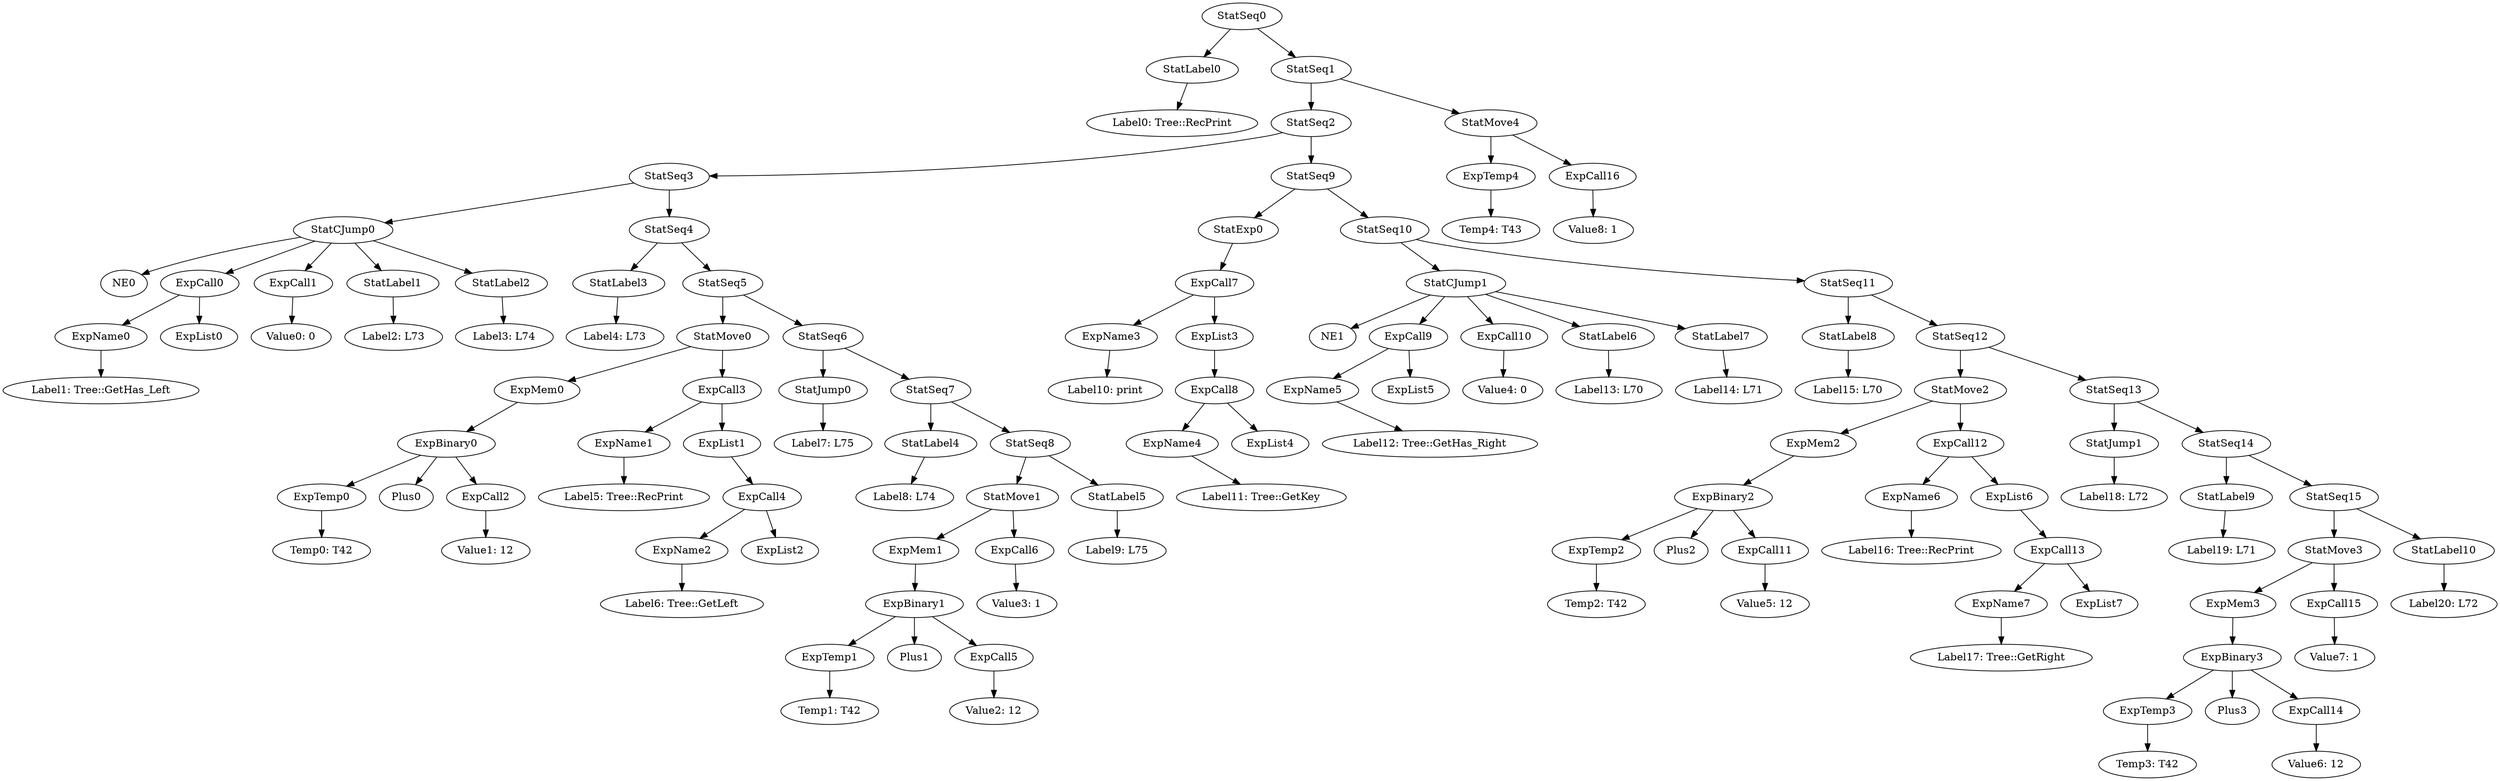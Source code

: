 digraph {
	ordering = out;
	ExpCall16 -> "Value8: 1";
	StatMove4 -> ExpTemp4;
	StatMove4 -> ExpCall16;
	ExpTemp4 -> "Temp4: T43";
	StatSeq1 -> StatSeq2;
	StatSeq1 -> StatMove4;
	StatLabel10 -> "Label20: L72";
	ExpCall15 -> "Value7: 1";
	StatMove3 -> ExpMem3;
	StatMove3 -> ExpCall15;
	ExpMem3 -> ExpBinary3;
	ExpCall14 -> "Value6: 12";
	ExpBinary3 -> ExpTemp3;
	ExpBinary3 -> Plus3;
	ExpBinary3 -> ExpCall14;
	StatJump1 -> "Label18: L72";
	StatSeq12 -> StatMove2;
	StatSeq12 -> StatSeq13;
	ExpList6 -> ExpCall13;
	ExpCall13 -> ExpName7;
	ExpCall13 -> ExpList7;
	ExpCall12 -> ExpName6;
	ExpCall12 -> ExpList6;
	ExpName6 -> "Label16: Tree::RecPrint";
	StatMove2 -> ExpMem2;
	StatMove2 -> ExpCall12;
	ExpMem2 -> ExpBinary2;
	ExpCall11 -> "Value5: 12";
	ExpTemp2 -> "Temp2: T42";
	StatSeq11 -> StatLabel8;
	StatSeq11 -> StatSeq12;
	StatLabel7 -> "Label14: L71";
	StatLabel6 -> "Label13: L70";
	StatCJump0 -> NE0;
	StatCJump0 -> ExpCall0;
	StatCJump0 -> ExpCall1;
	StatCJump0 -> StatLabel1;
	StatCJump0 -> StatLabel2;
	StatSeq13 -> StatJump1;
	StatSeq13 -> StatSeq14;
	StatMove1 -> ExpMem1;
	StatMove1 -> ExpCall6;
	ExpCall5 -> "Value2: 12";
	StatExp0 -> ExpCall7;
	StatSeq0 -> StatLabel0;
	StatSeq0 -> StatSeq1;
	ExpTemp1 -> "Temp1: T42";
	ExpMem0 -> ExpBinary0;
	ExpBinary0 -> ExpTemp0;
	ExpBinary0 -> Plus0;
	ExpBinary0 -> ExpCall2;
	ExpTemp0 -> "Temp0: T42";
	StatLabel9 -> "Label19: L71";
	StatSeq5 -> StatMove0;
	StatSeq5 -> StatSeq6;
	StatLabel4 -> "Label8: L74";
	ExpName5 -> "Label12: Tree::GetHas_Right";
	ExpName0 -> "Label1: Tree::GetHas_Left";
	ExpName7 -> "Label17: Tree::GetRight";
	ExpCall4 -> ExpName2;
	ExpCall4 -> ExpList2;
	StatLabel2 -> "Label3: L74";
	ExpBinary2 -> ExpTemp2;
	ExpBinary2 -> Plus2;
	ExpBinary2 -> ExpCall11;
	StatLabel0 -> "Label0: Tree::RecPrint";
	ExpName2 -> "Label6: Tree::GetLeft";
	StatSeq7 -> StatLabel4;
	StatSeq7 -> StatSeq8;
	StatLabel1 -> "Label2: L73";
	StatSeq4 -> StatLabel3;
	StatSeq4 -> StatSeq5;
	ExpCall0 -> ExpName0;
	ExpCall0 -> ExpList0;
	StatSeq9 -> StatExp0;
	StatSeq9 -> StatSeq10;
	StatJump0 -> "Label7: L75";
	ExpCall1 -> "Value0: 0";
	StatSeq14 -> StatLabel9;
	StatSeq14 -> StatSeq15;
	StatSeq10 -> StatCJump1;
	StatSeq10 -> StatSeq11;
	ExpName1 -> "Label5: Tree::RecPrint";
	StatMove0 -> ExpMem0;
	StatMove0 -> ExpCall3;
	ExpCall2 -> "Value1: 12";
	ExpCall7 -> ExpName3;
	ExpCall7 -> ExpList3;
	ExpName4 -> "Label11: Tree::GetKey";
	StatSeq15 -> StatMove3;
	StatSeq15 -> StatLabel10;
	StatSeq3 -> StatCJump0;
	StatSeq3 -> StatSeq4;
	StatLabel3 -> "Label4: L73";
	ExpList3 -> ExpCall8;
	StatLabel8 -> "Label15: L70";
	StatSeq6 -> StatJump0;
	StatSeq6 -> StatSeq7;
	ExpTemp3 -> "Temp3: T42";
	StatSeq8 -> StatMove1;
	StatSeq8 -> StatLabel5;
	ExpCall10 -> "Value4: 0";
	ExpCall3 -> ExpName1;
	ExpCall3 -> ExpList1;
	ExpList1 -> ExpCall4;
	ExpBinary1 -> ExpTemp1;
	ExpBinary1 -> Plus1;
	ExpBinary1 -> ExpCall5;
	ExpCall8 -> ExpName4;
	ExpCall8 -> ExpList4;
	ExpMem1 -> ExpBinary1;
	ExpCall6 -> "Value3: 1";
	StatLabel5 -> "Label9: L75";
	StatSeq2 -> StatSeq3;
	StatSeq2 -> StatSeq9;
	ExpName3 -> "Label10: print";
	StatCJump1 -> NE1;
	StatCJump1 -> ExpCall9;
	StatCJump1 -> ExpCall10;
	StatCJump1 -> StatLabel6;
	StatCJump1 -> StatLabel7;
	ExpCall9 -> ExpName5;
	ExpCall9 -> ExpList5;
}

